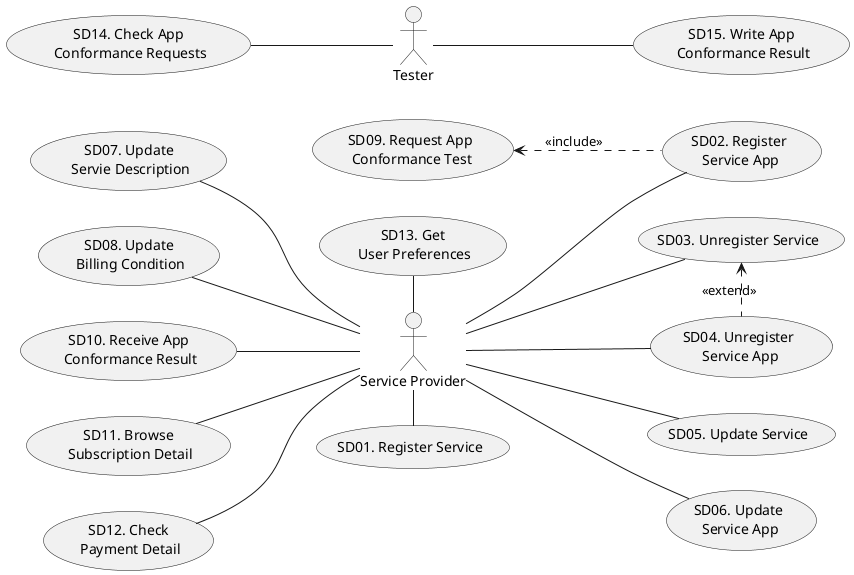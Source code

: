 @startuml
skinparam shadowing false
left to right direction

' Service Developers -> SD
(SD01. Register Service) as SD01
(SD02. Register\n Service App) as SD02
(SD03. Unregister Service) as SD03
(SD04. Unregister\n Service App) as SD04
(SD05. Update Service) as SD05
(SD06. Update\n Service App) as SD06
(SD07. Update\n Servie Description) as SD07
(SD08. Update\n Billing Condition) as SD08
(SD09. Request App\n Conformance Test) as SD09
(SD10. Receive App\n Conformance Result) as SD10
(SD11. Browse\n Subscription Detail) as SD11
(SD12. Check\n Payment Detail) as SD12
(SD13. Get\n User Preferences) as SD13
(SD14. Check App\n Conformance Requests) as SD14
(SD15. Write App\n Conformance Result) as SD15

:Service Provider: - SD01
:Service Provider: -- SD02
:Service Provider: -- SD03
:Service Provider: -- SD04
:Service Provider: -- SD05
:Service Provider: -- SD06
SD07 -- :Service Provider:
SD08 -- :Service Provider:
SD10 -- :Service Provider:
SD11 -- :Service Provider:
SD12 -- :Service Provider:
SD13 - :Service Provider:
SD14 -- :Tester:
:Tester: -- SD15
SD09 <.. SD02 : <<include>>
SD03 <. SD04 : <<extend>>

@enduml